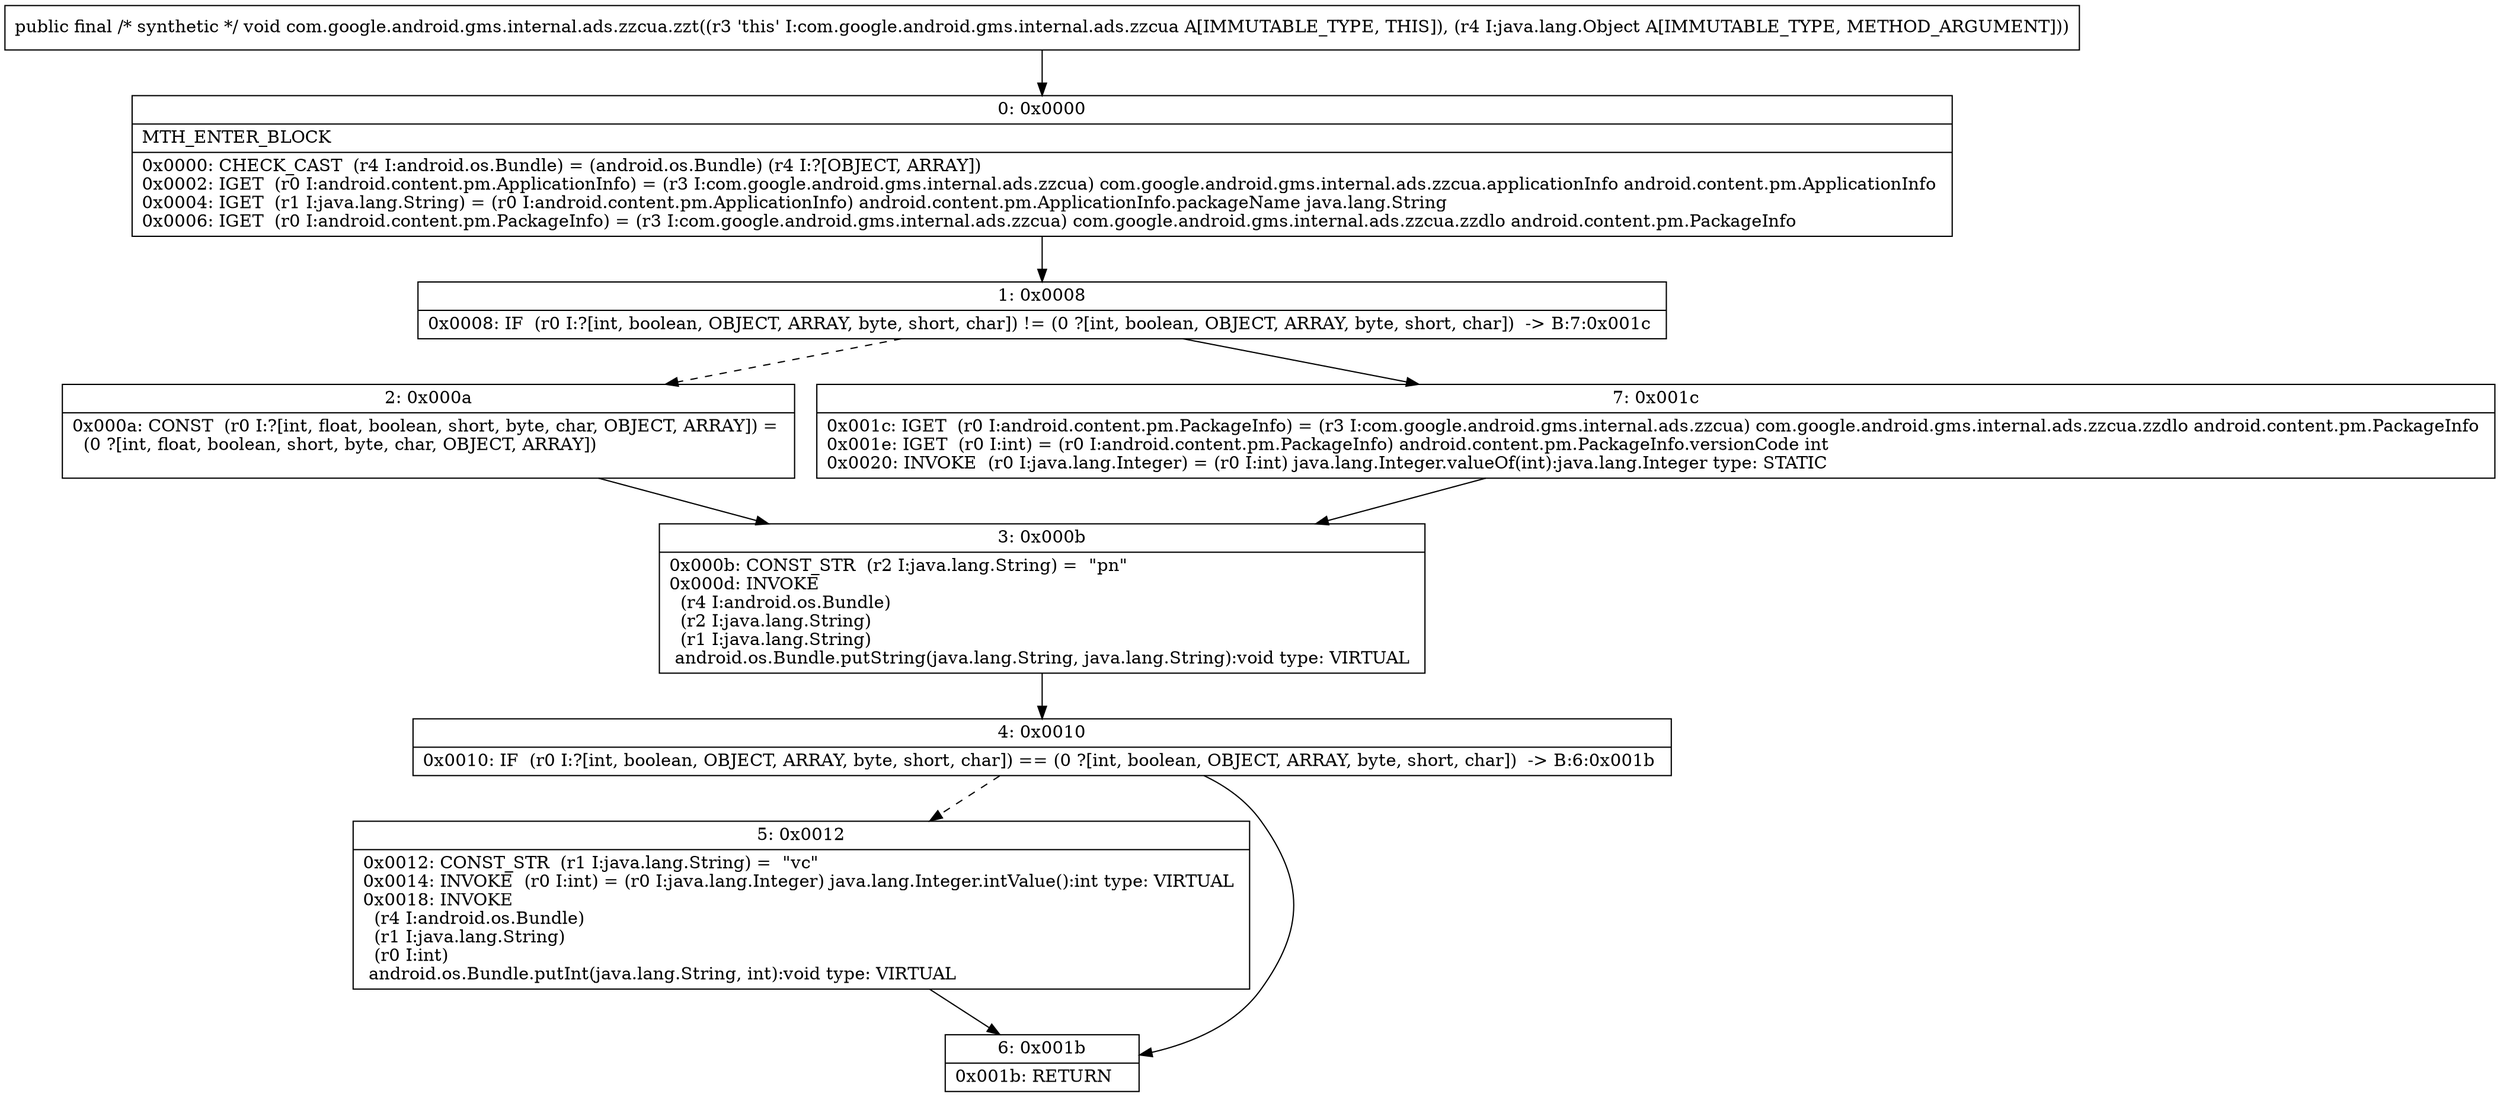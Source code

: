 digraph "CFG forcom.google.android.gms.internal.ads.zzcua.zzt(Ljava\/lang\/Object;)V" {
Node_0 [shape=record,label="{0\:\ 0x0000|MTH_ENTER_BLOCK\l|0x0000: CHECK_CAST  (r4 I:android.os.Bundle) = (android.os.Bundle) (r4 I:?[OBJECT, ARRAY]) \l0x0002: IGET  (r0 I:android.content.pm.ApplicationInfo) = (r3 I:com.google.android.gms.internal.ads.zzcua) com.google.android.gms.internal.ads.zzcua.applicationInfo android.content.pm.ApplicationInfo \l0x0004: IGET  (r1 I:java.lang.String) = (r0 I:android.content.pm.ApplicationInfo) android.content.pm.ApplicationInfo.packageName java.lang.String \l0x0006: IGET  (r0 I:android.content.pm.PackageInfo) = (r3 I:com.google.android.gms.internal.ads.zzcua) com.google.android.gms.internal.ads.zzcua.zzdlo android.content.pm.PackageInfo \l}"];
Node_1 [shape=record,label="{1\:\ 0x0008|0x0008: IF  (r0 I:?[int, boolean, OBJECT, ARRAY, byte, short, char]) != (0 ?[int, boolean, OBJECT, ARRAY, byte, short, char])  \-\> B:7:0x001c \l}"];
Node_2 [shape=record,label="{2\:\ 0x000a|0x000a: CONST  (r0 I:?[int, float, boolean, short, byte, char, OBJECT, ARRAY]) = \l  (0 ?[int, float, boolean, short, byte, char, OBJECT, ARRAY])\l \l}"];
Node_3 [shape=record,label="{3\:\ 0x000b|0x000b: CONST_STR  (r2 I:java.lang.String) =  \"pn\" \l0x000d: INVOKE  \l  (r4 I:android.os.Bundle)\l  (r2 I:java.lang.String)\l  (r1 I:java.lang.String)\l android.os.Bundle.putString(java.lang.String, java.lang.String):void type: VIRTUAL \l}"];
Node_4 [shape=record,label="{4\:\ 0x0010|0x0010: IF  (r0 I:?[int, boolean, OBJECT, ARRAY, byte, short, char]) == (0 ?[int, boolean, OBJECT, ARRAY, byte, short, char])  \-\> B:6:0x001b \l}"];
Node_5 [shape=record,label="{5\:\ 0x0012|0x0012: CONST_STR  (r1 I:java.lang.String) =  \"vc\" \l0x0014: INVOKE  (r0 I:int) = (r0 I:java.lang.Integer) java.lang.Integer.intValue():int type: VIRTUAL \l0x0018: INVOKE  \l  (r4 I:android.os.Bundle)\l  (r1 I:java.lang.String)\l  (r0 I:int)\l android.os.Bundle.putInt(java.lang.String, int):void type: VIRTUAL \l}"];
Node_6 [shape=record,label="{6\:\ 0x001b|0x001b: RETURN   \l}"];
Node_7 [shape=record,label="{7\:\ 0x001c|0x001c: IGET  (r0 I:android.content.pm.PackageInfo) = (r3 I:com.google.android.gms.internal.ads.zzcua) com.google.android.gms.internal.ads.zzcua.zzdlo android.content.pm.PackageInfo \l0x001e: IGET  (r0 I:int) = (r0 I:android.content.pm.PackageInfo) android.content.pm.PackageInfo.versionCode int \l0x0020: INVOKE  (r0 I:java.lang.Integer) = (r0 I:int) java.lang.Integer.valueOf(int):java.lang.Integer type: STATIC \l}"];
MethodNode[shape=record,label="{public final \/* synthetic *\/ void com.google.android.gms.internal.ads.zzcua.zzt((r3 'this' I:com.google.android.gms.internal.ads.zzcua A[IMMUTABLE_TYPE, THIS]), (r4 I:java.lang.Object A[IMMUTABLE_TYPE, METHOD_ARGUMENT])) }"];
MethodNode -> Node_0;
Node_0 -> Node_1;
Node_1 -> Node_2[style=dashed];
Node_1 -> Node_7;
Node_2 -> Node_3;
Node_3 -> Node_4;
Node_4 -> Node_5[style=dashed];
Node_4 -> Node_6;
Node_5 -> Node_6;
Node_7 -> Node_3;
}

